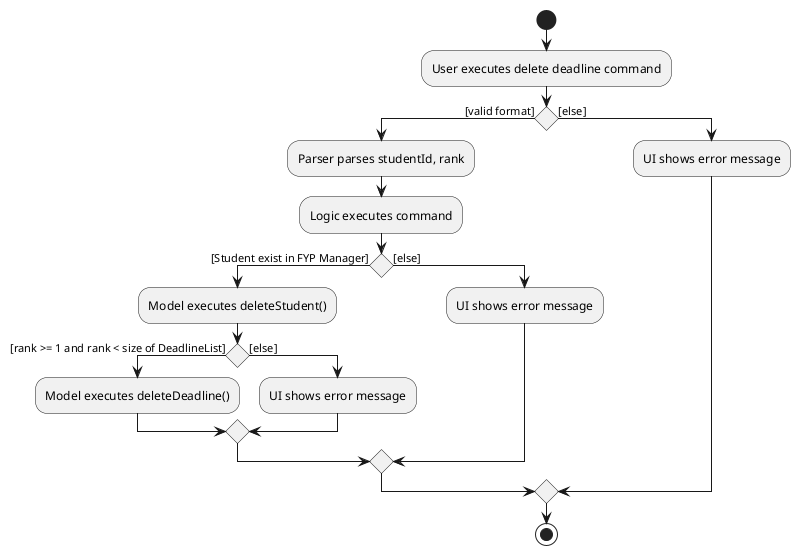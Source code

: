 @startuml
start
:User executes delete deadline command;

'Since the beta syntax does not support placing the condition outside the
'diamond we place it as the true branch instead.

if () then ([valid format])
    :Parser parses studentId, rank;
    :Logic executes command;
    if () then ([Student exist in FYP Manager])
        :Model executes deleteStudent();
            if () then ([rank >= 1 and rank < size of DeadlineList])
                :Model executes deleteDeadline();
            else ([else])
                :UI shows error message;
               endif
    else ([else])
        :UI shows error message;
       endif
else ([else])
    :UI shows error message;
endif
stop
@enduml
